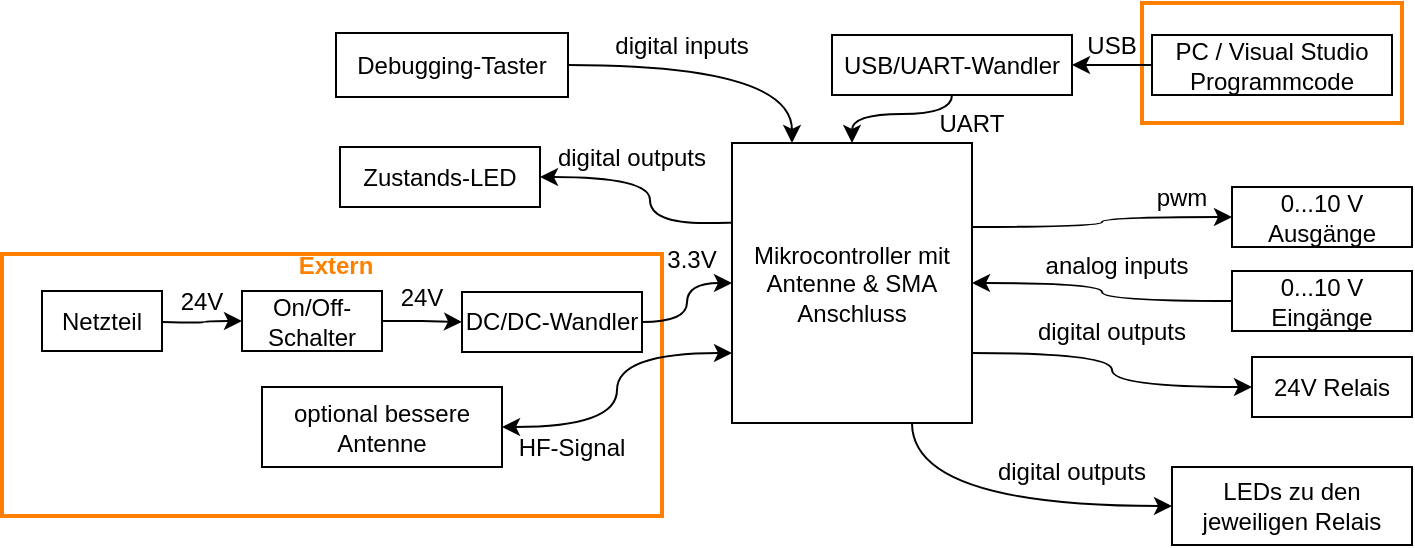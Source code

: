<mxfile version="11.3.0" type="device" pages="1"><diagram id="89Hns5kDoMPS3z-tJZjO" name="Page-1"><mxGraphModel dx="755" dy="470" grid="1" gridSize="10" guides="1" tooltips="1" connect="1" arrows="1" fold="1" page="1" pageScale="1" pageWidth="1169" pageHeight="827" math="0" shadow="0"><root><mxCell id="0"/><mxCell id="1" parent="0"/><mxCell id="FXtp6l7FLDT-U5X5t4av-64" value="" style="rounded=0;whiteSpace=wrap;html=1;strokeColor=#FF8000;strokeWidth=2;fontColor=#000000;" parent="1" vertex="1"><mxGeometry x="760" y="294.5" width="130" height="60" as="geometry"/></mxCell><mxCell id="FXtp6l7FLDT-U5X5t4av-61" value="" style="rounded=0;whiteSpace=wrap;html=1;strokeColor=#FF8000;strokeWidth=2;" parent="1" vertex="1"><mxGeometry x="190" y="420" width="330" height="131" as="geometry"/></mxCell><mxCell id="FXtp6l7FLDT-U5X5t4av-28" style="edgeStyle=orthogonalEdgeStyle;curved=1;rounded=0;orthogonalLoop=1;jettySize=auto;html=1;exitX=1;exitY=0.5;exitDx=0;exitDy=0;entryX=0;entryY=0.5;entryDx=0;entryDy=0;" parent="1" target="FXtp6l7FLDT-U5X5t4av-11" edge="1"><mxGeometry relative="1" as="geometry"><mxPoint x="270" y="454" as="sourcePoint"/></mxGeometry></mxCell><mxCell id="FXtp6l7FLDT-U5X5t4av-1" value="Netzteil" style="rounded=0;whiteSpace=wrap;html=1;" parent="1" vertex="1"><mxGeometry x="210" y="438.5" width="60" height="30" as="geometry"/></mxCell><mxCell id="4FLo7JOQx0mFNEPoij95-8" style="edgeStyle=orthogonalEdgeStyle;curved=1;rounded=0;orthogonalLoop=1;jettySize=auto;html=1;exitX=0.5;exitY=1;exitDx=0;exitDy=0;" parent="1" source="FXtp6l7FLDT-U5X5t4av-3" target="FXtp6l7FLDT-U5X5t4av-12" edge="1"><mxGeometry relative="1" as="geometry"><Array as="points"><mxPoint x="665" y="350"/><mxPoint x="615" y="350"/></Array></mxGeometry></mxCell><mxCell id="FXtp6l7FLDT-U5X5t4av-3" value="USB/UART-Wandler" style="rounded=0;whiteSpace=wrap;html=1;" parent="1" vertex="1"><mxGeometry x="605" y="310.5" width="120" height="30" as="geometry"/></mxCell><mxCell id="FXtp6l7FLDT-U5X5t4av-32" style="edgeStyle=orthogonalEdgeStyle;curved=1;rounded=0;orthogonalLoop=1;jettySize=auto;html=1;exitX=1;exitY=0.75;exitDx=0;exitDy=0;entryX=0;entryY=0.5;entryDx=0;entryDy=0;" parent="1" source="FXtp6l7FLDT-U5X5t4av-12" target="FXtp6l7FLDT-U5X5t4av-4" edge="1"><mxGeometry relative="1" as="geometry"/></mxCell><mxCell id="FXtp6l7FLDT-U5X5t4av-4" value="24V Relais" style="rounded=0;whiteSpace=wrap;html=1;" parent="1" vertex="1"><mxGeometry x="815" y="471.5" width="80" height="30" as="geometry"/></mxCell><mxCell id="FXtp6l7FLDT-U5X5t4av-30" style="edgeStyle=orthogonalEdgeStyle;curved=1;rounded=0;orthogonalLoop=1;jettySize=auto;html=1;exitX=1;exitY=0.3;exitDx=0;exitDy=0;entryX=0;entryY=0.5;entryDx=0;entryDy=0;exitPerimeter=0;" parent="1" source="FXtp6l7FLDT-U5X5t4av-12" target="FXtp6l7FLDT-U5X5t4av-7" edge="1"><mxGeometry relative="1" as="geometry"/></mxCell><mxCell id="FXtp6l7FLDT-U5X5t4av-7" value="0...10 V Ausgänge" style="rounded=0;whiteSpace=wrap;html=1;" parent="1" vertex="1"><mxGeometry x="805" y="386.5" width="90" height="30" as="geometry"/></mxCell><mxCell id="FXtp6l7FLDT-U5X5t4av-43" style="edgeStyle=orthogonalEdgeStyle;curved=1;rounded=0;orthogonalLoop=1;jettySize=auto;html=1;exitX=1;exitY=0.5;exitDx=0;exitDy=0;entryX=0.25;entryY=0;entryDx=0;entryDy=0;" parent="1" source="FXtp6l7FLDT-U5X5t4av-9" target="FXtp6l7FLDT-U5X5t4av-12" edge="1"><mxGeometry relative="1" as="geometry"/></mxCell><mxCell id="FXtp6l7FLDT-U5X5t4av-9" value="Debugging-Taster" style="rounded=0;whiteSpace=wrap;html=1;" parent="1" vertex="1"><mxGeometry x="357" y="309.5" width="116" height="32" as="geometry"/></mxCell><mxCell id="FXtp6l7FLDT-U5X5t4av-10" value="Zustands-LED" style="rounded=0;whiteSpace=wrap;html=1;" parent="1" vertex="1"><mxGeometry x="359" y="366.5" width="100" height="30" as="geometry"/></mxCell><mxCell id="4FLo7JOQx0mFNEPoij95-3" style="edgeStyle=orthogonalEdgeStyle;rounded=0;orthogonalLoop=1;jettySize=auto;html=1;exitX=1;exitY=0.5;exitDx=0;exitDy=0;" parent="1" source="FXtp6l7FLDT-U5X5t4av-11" target="4FLo7JOQx0mFNEPoij95-1" edge="1"><mxGeometry relative="1" as="geometry"/></mxCell><mxCell id="FXtp6l7FLDT-U5X5t4av-11" value="On/Off-&lt;br&gt;Schalter" style="rounded=0;whiteSpace=wrap;html=1;" parent="1" vertex="1"><mxGeometry x="310" y="438.5" width="70" height="30" as="geometry"/></mxCell><mxCell id="FXtp6l7FLDT-U5X5t4av-36" style="edgeStyle=orthogonalEdgeStyle;curved=1;rounded=0;orthogonalLoop=1;jettySize=auto;html=1;exitX=0;exitY=0.25;exitDx=0;exitDy=0;entryX=1;entryY=0.5;entryDx=0;entryDy=0;" parent="1" source="FXtp6l7FLDT-U5X5t4av-12" target="FXtp6l7FLDT-U5X5t4av-10" edge="1"><mxGeometry relative="1" as="geometry"><Array as="points"><mxPoint x="569" y="404.5"/><mxPoint x="514" y="404.5"/><mxPoint x="514" y="381.5"/></Array></mxGeometry></mxCell><mxCell id="FXtp6l7FLDT-U5X5t4av-12" value="Mikrocontroller mit Antenne &amp;amp; SMA Anschluss" style="rounded=0;whiteSpace=wrap;html=1;" parent="1" vertex="1"><mxGeometry x="555" y="364.5" width="120" height="140" as="geometry"/></mxCell><mxCell id="FXtp6l7FLDT-U5X5t4av-13" value="optional bessere Antenne" style="rounded=0;whiteSpace=wrap;html=1;" parent="1" vertex="1"><mxGeometry x="320" y="486.5" width="120" height="40" as="geometry"/></mxCell><mxCell id="FXtp6l7FLDT-U5X5t4av-27" style="edgeStyle=orthogonalEdgeStyle;curved=1;rounded=0;orthogonalLoop=1;jettySize=auto;html=1;exitX=0;exitY=0.5;exitDx=0;exitDy=0;entryX=1;entryY=0.5;entryDx=0;entryDy=0;" parent="1" source="FXtp6l7FLDT-U5X5t4av-16" target="FXtp6l7FLDT-U5X5t4av-3" edge="1"><mxGeometry relative="1" as="geometry"/></mxCell><mxCell id="FXtp6l7FLDT-U5X5t4av-16" value="PC / Visual Studio Programmcode" style="rounded=0;whiteSpace=wrap;html=1;" parent="1" vertex="1"><mxGeometry x="765" y="310.5" width="120" height="30" as="geometry"/></mxCell><mxCell id="FXtp6l7FLDT-U5X5t4av-33" style="edgeStyle=orthogonalEdgeStyle;curved=1;rounded=0;orthogonalLoop=1;jettySize=auto;html=1;exitX=0.75;exitY=1;exitDx=0;exitDy=0;entryX=0;entryY=0.5;entryDx=0;entryDy=0;" parent="1" source="FXtp6l7FLDT-U5X5t4av-12" target="FXtp6l7FLDT-U5X5t4av-19" edge="1"><mxGeometry relative="1" as="geometry"/></mxCell><mxCell id="FXtp6l7FLDT-U5X5t4av-19" value="LEDs zu den jeweiligen Relais" style="rounded=0;whiteSpace=wrap;html=1;" parent="1" vertex="1"><mxGeometry x="775" y="526.5" width="120" height="39" as="geometry"/></mxCell><mxCell id="FXtp6l7FLDT-U5X5t4av-31" style="edgeStyle=orthogonalEdgeStyle;curved=1;rounded=0;orthogonalLoop=1;jettySize=auto;html=1;exitX=0;exitY=0.5;exitDx=0;exitDy=0;entryX=1;entryY=0.5;entryDx=0;entryDy=0;" parent="1" source="FXtp6l7FLDT-U5X5t4av-21" target="FXtp6l7FLDT-U5X5t4av-12" edge="1"><mxGeometry relative="1" as="geometry"/></mxCell><mxCell id="FXtp6l7FLDT-U5X5t4av-21" value="0...10 V Eingänge" style="rounded=0;whiteSpace=wrap;html=1;" parent="1" vertex="1"><mxGeometry x="805" y="428.5" width="90" height="30" as="geometry"/></mxCell><mxCell id="FXtp6l7FLDT-U5X5t4av-37" value="" style="endArrow=classic;startArrow=classic;html=1;entryX=0;entryY=0.75;entryDx=0;entryDy=0;exitX=1;exitY=0.5;exitDx=0;exitDy=0;edgeStyle=orthogonalEdgeStyle;curved=1;" parent="1" source="FXtp6l7FLDT-U5X5t4av-13" target="FXtp6l7FLDT-U5X5t4av-12" edge="1"><mxGeometry width="50" height="50" relative="1" as="geometry"><mxPoint x="459" y="543.5" as="sourcePoint"/><mxPoint x="509" y="493.5" as="targetPoint"/></mxGeometry></mxCell><mxCell id="FXtp6l7FLDT-U5X5t4av-38" value="24V" style="text;html=1;strokeColor=none;fillColor=none;align=center;verticalAlign=middle;whiteSpace=wrap;rounded=0;" parent="1" vertex="1"><mxGeometry x="270" y="434" width="40" height="20" as="geometry"/></mxCell><mxCell id="FXtp6l7FLDT-U5X5t4av-39" value="3.3V" style="text;html=1;strokeColor=none;fillColor=none;align=center;verticalAlign=middle;whiteSpace=wrap;rounded=0;" parent="1" vertex="1"><mxGeometry x="515" y="413" width="40" height="20" as="geometry"/></mxCell><mxCell id="FXtp6l7FLDT-U5X5t4av-44" value="UART" style="text;html=1;strokeColor=none;fillColor=none;align=center;verticalAlign=middle;whiteSpace=wrap;rounded=0;" parent="1" vertex="1"><mxGeometry x="655" y="344.5" width="40" height="20" as="geometry"/></mxCell><mxCell id="FXtp6l7FLDT-U5X5t4av-45" value="USB" style="text;html=1;strokeColor=none;fillColor=none;align=center;verticalAlign=middle;whiteSpace=wrap;rounded=0;" parent="1" vertex="1"><mxGeometry x="725" y="305.5" width="40" height="20" as="geometry"/></mxCell><mxCell id="FXtp6l7FLDT-U5X5t4av-50" value="pwm" style="text;html=1;strokeColor=none;fillColor=none;align=center;verticalAlign=middle;whiteSpace=wrap;rounded=0;" parent="1" vertex="1"><mxGeometry x="735" y="381.5" width="90" height="20" as="geometry"/></mxCell><mxCell id="FXtp6l7FLDT-U5X5t4av-51" value="analog inputs" style="text;html=1;strokeColor=none;fillColor=none;align=center;verticalAlign=middle;whiteSpace=wrap;rounded=0;" parent="1" vertex="1"><mxGeometry x="705" y="416" width="85" height="20" as="geometry"/></mxCell><mxCell id="FXtp6l7FLDT-U5X5t4av-53" value="digital outputs" style="text;html=1;strokeColor=none;fillColor=none;align=center;verticalAlign=middle;whiteSpace=wrap;rounded=0;" parent="1" vertex="1"><mxGeometry x="465" y="361.5" width="80" height="20" as="geometry"/></mxCell><mxCell id="FXtp6l7FLDT-U5X5t4av-54" value="digital outputs" style="text;html=1;strokeColor=none;fillColor=none;align=center;verticalAlign=middle;whiteSpace=wrap;rounded=0;" parent="1" vertex="1"><mxGeometry x="685" y="518.5" width="80" height="20" as="geometry"/></mxCell><mxCell id="FXtp6l7FLDT-U5X5t4av-57" value="digital inputs" style="text;html=1;strokeColor=none;fillColor=none;align=center;verticalAlign=middle;whiteSpace=wrap;rounded=0;" parent="1" vertex="1"><mxGeometry x="495" y="305.5" width="70" height="20" as="geometry"/></mxCell><mxCell id="FXtp6l7FLDT-U5X5t4av-58" value="digital outputs" style="text;html=1;strokeColor=none;fillColor=none;align=center;verticalAlign=middle;whiteSpace=wrap;rounded=0;" parent="1" vertex="1"><mxGeometry x="705" y="449" width="80" height="20" as="geometry"/></mxCell><mxCell id="FXtp6l7FLDT-U5X5t4av-60" value="HF-Signal" style="text;html=1;strokeColor=none;fillColor=none;align=center;verticalAlign=middle;whiteSpace=wrap;rounded=0;" parent="1" vertex="1"><mxGeometry x="440" y="506.5" width="70" height="20" as="geometry"/></mxCell><mxCell id="FXtp6l7FLDT-U5X5t4av-63" value="&lt;font color=&quot;#ff8000&quot;&gt;Extern&lt;/font&gt;" style="text;html=1;strokeColor=none;fillColor=none;align=center;verticalAlign=middle;whiteSpace=wrap;rounded=0;fontColor=#000000;fontStyle=1" parent="1" vertex="1"><mxGeometry x="337" y="412.5" width="40" height="26" as="geometry"/></mxCell><mxCell id="4FLo7JOQx0mFNEPoij95-7" style="edgeStyle=orthogonalEdgeStyle;rounded=0;orthogonalLoop=1;jettySize=auto;html=1;exitX=1;exitY=0.5;exitDx=0;exitDy=0;entryX=0;entryY=0.5;entryDx=0;entryDy=0;curved=1;" parent="1" source="4FLo7JOQx0mFNEPoij95-1" target="FXtp6l7FLDT-U5X5t4av-12" edge="1"><mxGeometry relative="1" as="geometry"/></mxCell><mxCell id="4FLo7JOQx0mFNEPoij95-1" value="DC/DC-Wandler" style="rounded=0;whiteSpace=wrap;html=1;" parent="1" vertex="1"><mxGeometry x="420" y="439" width="90" height="30" as="geometry"/></mxCell><mxCell id="4FLo7JOQx0mFNEPoij95-4" value="24V" style="text;html=1;strokeColor=none;fillColor=none;align=center;verticalAlign=middle;whiteSpace=wrap;rounded=0;" parent="1" vertex="1"><mxGeometry x="380" y="431.5" width="40" height="20" as="geometry"/></mxCell></root></mxGraphModel></diagram></mxfile>